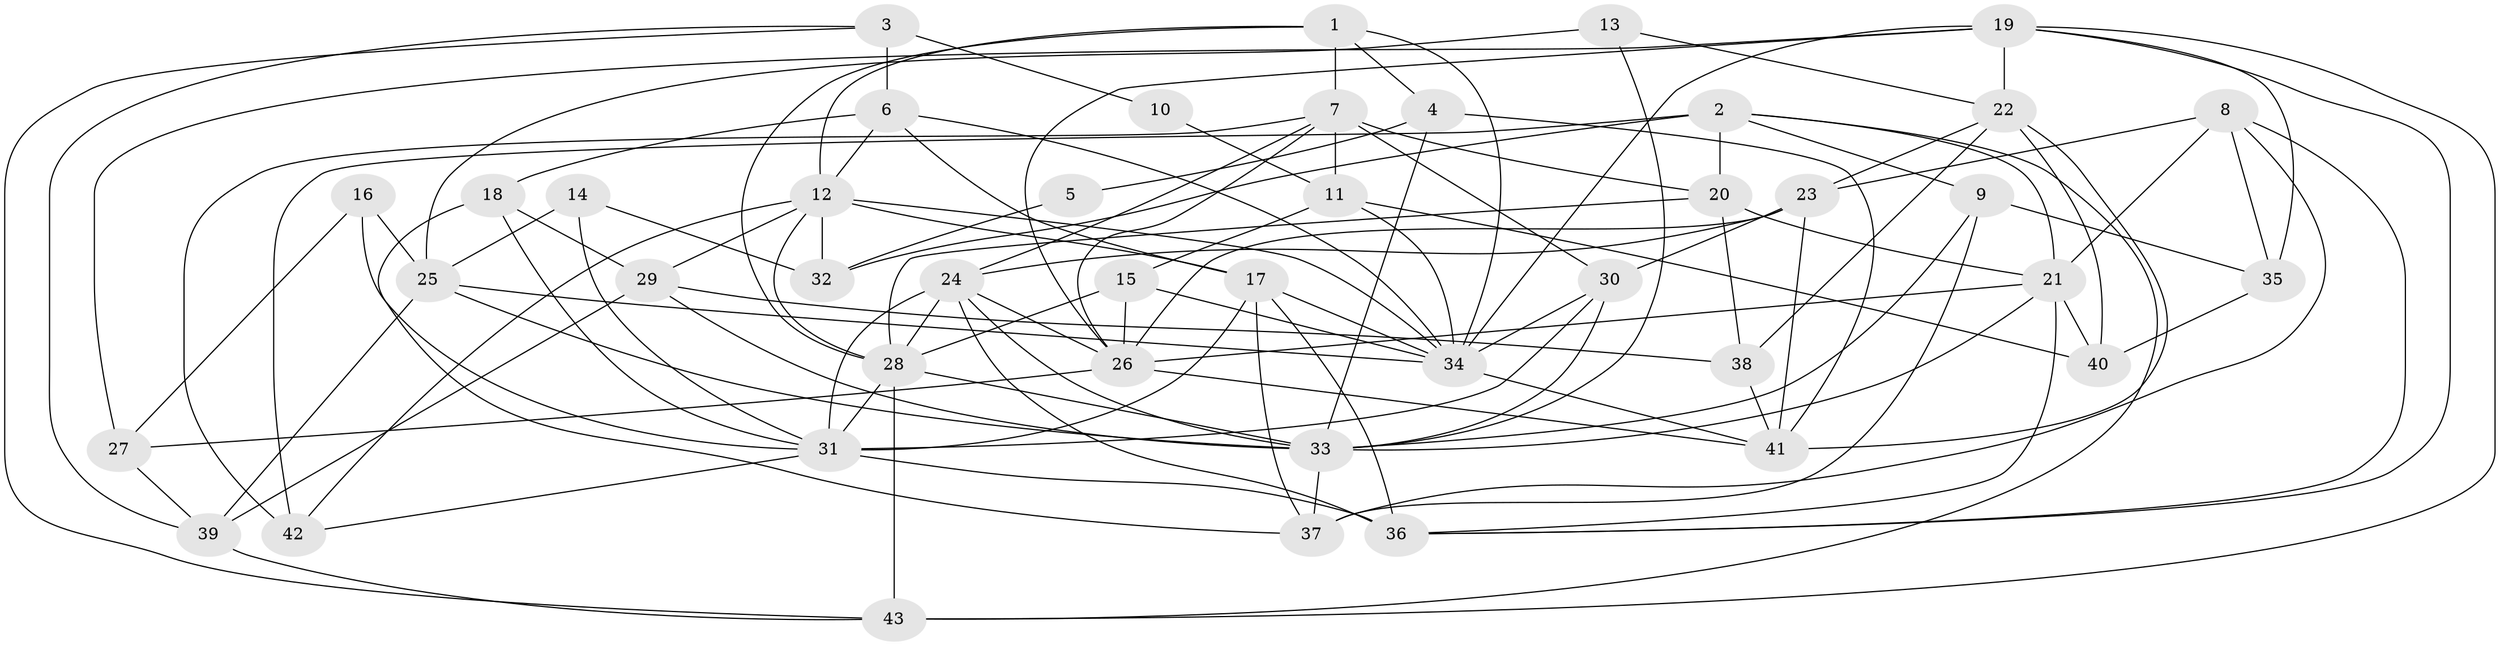 // original degree distribution, {5: 0.1744186046511628, 2: 0.11627906976744186, 6: 0.06976744186046512, 4: 0.3023255813953488, 3: 0.27906976744186046, 9: 0.011627906976744186, 7: 0.046511627906976744}
// Generated by graph-tools (version 1.1) at 2025/02/03/09/25 03:02:06]
// undirected, 43 vertices, 115 edges
graph export_dot {
graph [start="1"]
  node [color=gray90,style=filled];
  1;
  2;
  3;
  4;
  5;
  6;
  7;
  8;
  9;
  10;
  11;
  12;
  13;
  14;
  15;
  16;
  17;
  18;
  19;
  20;
  21;
  22;
  23;
  24;
  25;
  26;
  27;
  28;
  29;
  30;
  31;
  32;
  33;
  34;
  35;
  36;
  37;
  38;
  39;
  40;
  41;
  42;
  43;
  1 -- 4 [weight=1.0];
  1 -- 7 [weight=1.0];
  1 -- 12 [weight=1.0];
  1 -- 28 [weight=1.0];
  1 -- 34 [weight=1.0];
  2 -- 9 [weight=1.0];
  2 -- 20 [weight=1.0];
  2 -- 21 [weight=1.0];
  2 -- 32 [weight=1.0];
  2 -- 42 [weight=2.0];
  2 -- 43 [weight=1.0];
  3 -- 6 [weight=2.0];
  3 -- 10 [weight=1.0];
  3 -- 39 [weight=1.0];
  3 -- 43 [weight=1.0];
  4 -- 5 [weight=1.0];
  4 -- 33 [weight=1.0];
  4 -- 41 [weight=1.0];
  5 -- 32 [weight=2.0];
  6 -- 12 [weight=1.0];
  6 -- 17 [weight=1.0];
  6 -- 18 [weight=1.0];
  6 -- 34 [weight=1.0];
  7 -- 11 [weight=1.0];
  7 -- 20 [weight=1.0];
  7 -- 24 [weight=1.0];
  7 -- 26 [weight=1.0];
  7 -- 30 [weight=2.0];
  7 -- 42 [weight=1.0];
  8 -- 21 [weight=1.0];
  8 -- 23 [weight=2.0];
  8 -- 35 [weight=1.0];
  8 -- 36 [weight=1.0];
  8 -- 37 [weight=1.0];
  9 -- 33 [weight=1.0];
  9 -- 35 [weight=1.0];
  9 -- 37 [weight=1.0];
  10 -- 11 [weight=1.0];
  11 -- 15 [weight=1.0];
  11 -- 34 [weight=2.0];
  11 -- 40 [weight=1.0];
  12 -- 17 [weight=1.0];
  12 -- 28 [weight=1.0];
  12 -- 29 [weight=1.0];
  12 -- 32 [weight=2.0];
  12 -- 34 [weight=1.0];
  12 -- 42 [weight=1.0];
  13 -- 22 [weight=1.0];
  13 -- 25 [weight=1.0];
  13 -- 33 [weight=1.0];
  14 -- 25 [weight=1.0];
  14 -- 31 [weight=1.0];
  14 -- 32 [weight=1.0];
  15 -- 26 [weight=1.0];
  15 -- 28 [weight=1.0];
  15 -- 34 [weight=1.0];
  16 -- 25 [weight=1.0];
  16 -- 27 [weight=1.0];
  16 -- 31 [weight=1.0];
  17 -- 31 [weight=1.0];
  17 -- 34 [weight=2.0];
  17 -- 36 [weight=2.0];
  17 -- 37 [weight=1.0];
  18 -- 29 [weight=1.0];
  18 -- 31 [weight=1.0];
  18 -- 37 [weight=1.0];
  19 -- 22 [weight=1.0];
  19 -- 26 [weight=1.0];
  19 -- 27 [weight=1.0];
  19 -- 34 [weight=1.0];
  19 -- 35 [weight=1.0];
  19 -- 36 [weight=1.0];
  19 -- 43 [weight=1.0];
  20 -- 21 [weight=1.0];
  20 -- 28 [weight=1.0];
  20 -- 38 [weight=1.0];
  21 -- 26 [weight=1.0];
  21 -- 33 [weight=1.0];
  21 -- 36 [weight=1.0];
  21 -- 40 [weight=1.0];
  22 -- 23 [weight=1.0];
  22 -- 38 [weight=1.0];
  22 -- 40 [weight=2.0];
  22 -- 41 [weight=1.0];
  23 -- 24 [weight=1.0];
  23 -- 26 [weight=1.0];
  23 -- 30 [weight=1.0];
  23 -- 41 [weight=1.0];
  24 -- 26 [weight=1.0];
  24 -- 28 [weight=1.0];
  24 -- 31 [weight=1.0];
  24 -- 33 [weight=1.0];
  24 -- 36 [weight=1.0];
  25 -- 33 [weight=1.0];
  25 -- 34 [weight=1.0];
  25 -- 39 [weight=1.0];
  26 -- 27 [weight=1.0];
  26 -- 41 [weight=1.0];
  27 -- 39 [weight=1.0];
  28 -- 31 [weight=1.0];
  28 -- 33 [weight=1.0];
  28 -- 43 [weight=1.0];
  29 -- 33 [weight=1.0];
  29 -- 38 [weight=1.0];
  29 -- 39 [weight=1.0];
  30 -- 31 [weight=1.0];
  30 -- 33 [weight=1.0];
  30 -- 34 [weight=1.0];
  31 -- 36 [weight=1.0];
  31 -- 42 [weight=1.0];
  33 -- 37 [weight=1.0];
  34 -- 41 [weight=1.0];
  35 -- 40 [weight=1.0];
  38 -- 41 [weight=1.0];
  39 -- 43 [weight=1.0];
}
